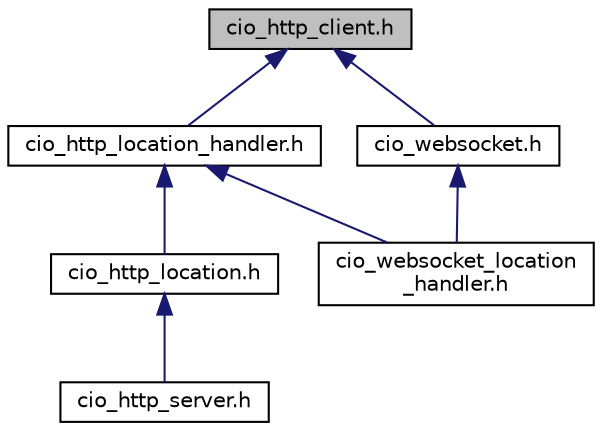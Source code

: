 digraph "cio_http_client.h"
{
  edge [fontname="Helvetica",fontsize="10",labelfontname="Helvetica",labelfontsize="10"];
  node [fontname="Helvetica",fontsize="10",shape=record];
  Node25 [label="cio_http_client.h",height=0.2,width=0.4,color="black", fillcolor="grey75", style="filled", fontcolor="black"];
  Node25 -> Node26 [dir="back",color="midnightblue",fontsize="10",style="solid",fontname="Helvetica"];
  Node26 [label="cio_http_location_handler.h",height=0.2,width=0.4,color="black", fillcolor="white", style="filled",URL="$cio__http__location__handler_8h.html",tooltip="Generic interface to write user specific HTTP handlers. "];
  Node26 -> Node27 [dir="back",color="midnightblue",fontsize="10",style="solid",fontname="Helvetica"];
  Node27 [label="cio_http_location.h",height=0.2,width=0.4,color="black", fillcolor="white", style="filled",URL="$cio__http__location_8h.html",tooltip="This file contains the declarations for initializing an location in an HTTP server. "];
  Node27 -> Node28 [dir="back",color="midnightblue",fontsize="10",style="solid",fontname="Helvetica"];
  Node28 [label="cio_http_server.h",height=0.2,width=0.4,color="black", fillcolor="white", style="filled",URL="$cio__http__server_8h.html",tooltip="This file contains the declarations you need to know if you want to implement an HTTP server..."];
  Node26 -> Node29 [dir="back",color="midnightblue",fontsize="10",style="solid",fontname="Helvetica"];
  Node29 [label="cio_websocket_location\l_handler.h",height=0.2,width=0.4,color="black", fillcolor="white", style="filled",URL="$cio__websocket__location__handler_8h.html"];
  Node25 -> Node30 [dir="back",color="midnightblue",fontsize="10",style="solid",fontname="Helvetica"];
  Node30 [label="cio_websocket.h",height=0.2,width=0.4,color="black", fillcolor="white", style="filled",URL="$cio__websocket_8h.html",tooltip="This file contains the declarations all users of a cio_websocket need to know. "];
  Node30 -> Node29 [dir="back",color="midnightblue",fontsize="10",style="solid",fontname="Helvetica"];
}

